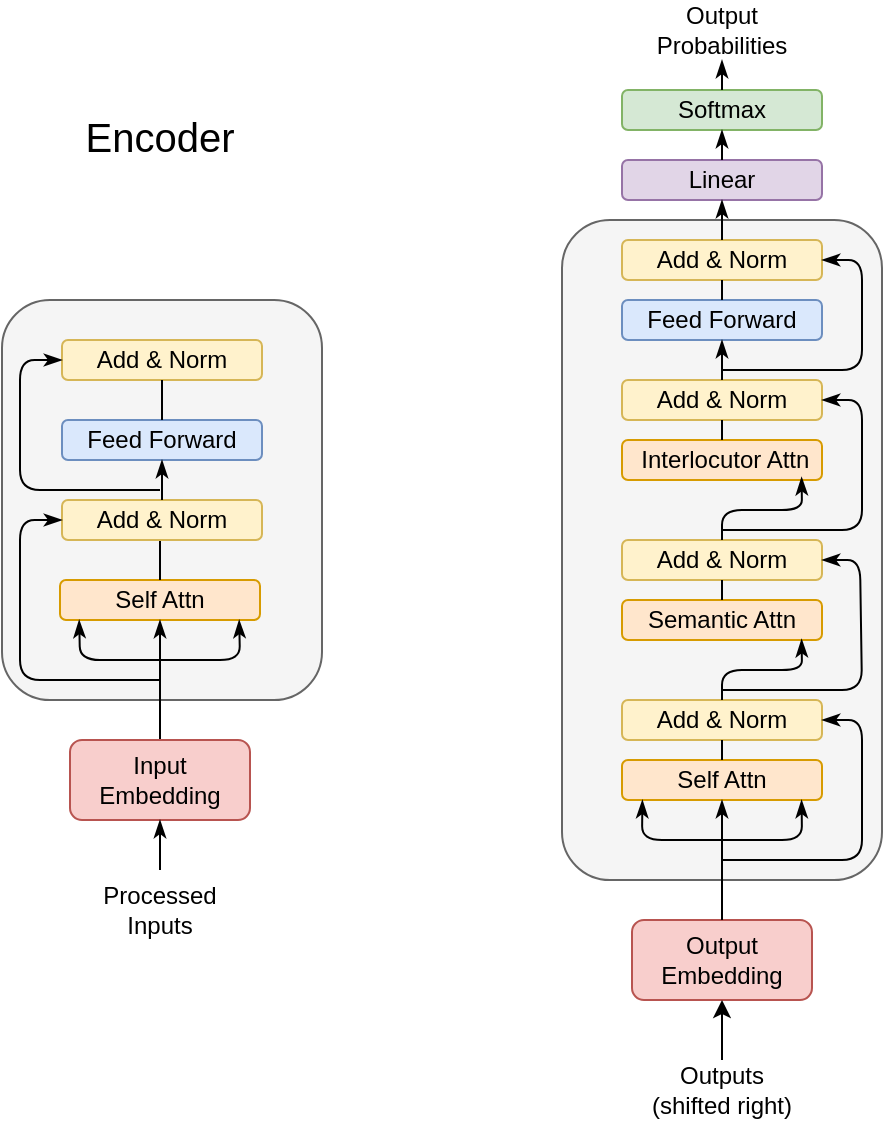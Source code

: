 <mxfile version="14.7.2" type="github">
  <diagram id="RaiZR4qj4PGcMzysrdy3" name="Page-1">
    <mxGraphModel dx="774" dy="567" grid="1" gridSize="1" guides="1" tooltips="1" connect="1" arrows="1" fold="1" page="1" pageScale="1" pageWidth="827" pageHeight="1169" math="0" shadow="0">
      <root>
        <mxCell id="0" />
        <mxCell id="1" parent="0" />
        <mxCell id="KWBslAcIxPre1BuBQln5-1" value="" style="rounded=1;whiteSpace=wrap;html=1;fillColor=#f5f5f5;strokeColor=#666666;fontColor=#333333;" vertex="1" parent="1">
          <mxGeometry x="80" y="250" width="160" height="200" as="geometry" />
        </mxCell>
        <mxCell id="KWBslAcIxPre1BuBQln5-2" value="Self Attn" style="rounded=1;whiteSpace=wrap;html=1;fillColor=#ffe6cc;strokeColor=#d79b00;" vertex="1" parent="1">
          <mxGeometry x="109" y="390" width="100" height="20" as="geometry" />
        </mxCell>
        <mxCell id="KWBslAcIxPre1BuBQln5-8" value="Feed Forward" style="rounded=1;whiteSpace=wrap;html=1;fillColor=#dae8fc;strokeColor=#6c8ebf;" vertex="1" parent="1">
          <mxGeometry x="110" y="310" width="100" height="20" as="geometry" />
        </mxCell>
        <mxCell id="KWBslAcIxPre1BuBQln5-9" value="Add &amp;amp; Norm" style="rounded=1;whiteSpace=wrap;html=1;fillColor=#fff2cc;strokeColor=#d6b656;" vertex="1" parent="1">
          <mxGeometry x="110" y="270" width="100" height="20" as="geometry" />
        </mxCell>
        <mxCell id="KWBslAcIxPre1BuBQln5-10" value="" style="endArrow=none;html=1;exitX=0.5;exitY=0;exitDx=0;exitDy=0;entryX=0.5;entryY=1;entryDx=0;entryDy=0;" edge="1" parent="1" source="KWBslAcIxPre1BuBQln5-2">
          <mxGeometry width="50" height="50" relative="1" as="geometry">
            <mxPoint x="309" y="320" as="sourcePoint" />
            <mxPoint x="159" y="370" as="targetPoint" />
          </mxGeometry>
        </mxCell>
        <mxCell id="KWBslAcIxPre1BuBQln5-12" value="" style="endArrow=none;html=1;exitX=0.5;exitY=0;exitDx=0;exitDy=0;entryX=0.5;entryY=1;entryDx=0;entryDy=0;" edge="1" parent="1" source="KWBslAcIxPre1BuBQln5-8" target="KWBslAcIxPre1BuBQln5-9">
          <mxGeometry width="50" height="50" relative="1" as="geometry">
            <mxPoint x="309" y="320" as="sourcePoint" />
            <mxPoint x="359" y="270" as="targetPoint" />
          </mxGeometry>
        </mxCell>
        <mxCell id="KWBslAcIxPre1BuBQln5-19" value="" style="endArrow=classicThin;html=1;strokeWidth=1;entryX=0.5;entryY=1;entryDx=0;entryDy=0;endFill=1;exitX=0.5;exitY=0;exitDx=0;exitDy=0;" edge="1" parent="1" source="KWBslAcIxPre1BuBQln5-38" target="KWBslAcIxPre1BuBQln5-2">
          <mxGeometry width="50" height="50" relative="1" as="geometry">
            <mxPoint x="159" y="460" as="sourcePoint" />
            <mxPoint x="361" y="294" as="targetPoint" />
          </mxGeometry>
        </mxCell>
        <mxCell id="KWBslAcIxPre1BuBQln5-38" value="Input Embedding" style="rounded=1;whiteSpace=wrap;html=1;fillColor=#f8cecc;strokeColor=#b85450;" vertex="1" parent="1">
          <mxGeometry x="114" y="470" width="90" height="40" as="geometry" />
        </mxCell>
        <mxCell id="KWBslAcIxPre1BuBQln5-41" value="" style="endArrow=classicThin;html=1;strokeWidth=1;entryX=0.5;entryY=1;entryDx=0;entryDy=0;endFill=1;" edge="1" parent="1" target="KWBslAcIxPre1BuBQln5-38">
          <mxGeometry width="50" height="50" relative="1" as="geometry">
            <mxPoint x="159" y="535" as="sourcePoint" />
            <mxPoint x="288" y="410" as="targetPoint" />
          </mxGeometry>
        </mxCell>
        <mxCell id="KWBslAcIxPre1BuBQln5-42" value="Processed Inputs" style="text;html=1;strokeColor=none;fillColor=none;align=center;verticalAlign=middle;whiteSpace=wrap;rounded=0;" vertex="1" parent="1">
          <mxGeometry x="119" y="540" width="80" height="30" as="geometry" />
        </mxCell>
        <mxCell id="KWBslAcIxPre1BuBQln5-43" value="Encoder" style="text;html=1;strokeColor=none;fillColor=none;align=center;verticalAlign=middle;whiteSpace=wrap;rounded=0;fontSize=20;" vertex="1" parent="1">
          <mxGeometry x="134" y="158" width="50" height="20" as="geometry" />
        </mxCell>
        <mxCell id="KWBslAcIxPre1BuBQln5-49" value="Add &amp;amp; Norm" style="rounded=1;whiteSpace=wrap;html=1;fillColor=#fff2cc;strokeColor=#d6b656;" vertex="1" parent="1">
          <mxGeometry x="110" y="350" width="100" height="20" as="geometry" />
        </mxCell>
        <mxCell id="KWBslAcIxPre1BuBQln5-67" value="" style="endArrow=classicThin;html=1;fontSize=12;strokeWidth=1;entryX=0.096;entryY=1;entryDx=0;entryDy=0;entryPerimeter=0;endFill=1;" edge="1" parent="1" target="KWBslAcIxPre1BuBQln5-2">
          <mxGeometry width="50" height="50" relative="1" as="geometry">
            <mxPoint x="159" y="430" as="sourcePoint" />
            <mxPoint x="331" y="394" as="targetPoint" />
            <Array as="points">
              <mxPoint x="119" y="430" />
            </Array>
          </mxGeometry>
        </mxCell>
        <mxCell id="KWBslAcIxPre1BuBQln5-68" value="" style="endArrow=classicThin;html=1;fontSize=12;strokeWidth=1;entryX=0.896;entryY=1;entryDx=0;entryDy=0;entryPerimeter=0;endFill=1;" edge="1" parent="1" target="KWBslAcIxPre1BuBQln5-2">
          <mxGeometry width="50" height="50" relative="1" as="geometry">
            <mxPoint x="159" y="430" as="sourcePoint" />
            <mxPoint x="331" y="394" as="targetPoint" />
            <Array as="points">
              <mxPoint x="199" y="430" />
            </Array>
          </mxGeometry>
        </mxCell>
        <mxCell id="KWBslAcIxPre1BuBQln5-69" value="" style="endArrow=classicThin;html=1;fontSize=12;strokeWidth=1;entryX=0;entryY=0.5;entryDx=0;entryDy=0;endFill=1;" edge="1" parent="1" target="KWBslAcIxPre1BuBQln5-49">
          <mxGeometry width="50" height="50" relative="1" as="geometry">
            <mxPoint x="159" y="440" as="sourcePoint" />
            <mxPoint x="331" y="394" as="targetPoint" />
            <Array as="points">
              <mxPoint x="89" y="440" />
              <mxPoint x="89" y="360" />
            </Array>
          </mxGeometry>
        </mxCell>
        <mxCell id="KWBslAcIxPre1BuBQln5-70" value="" style="endArrow=classicThin;html=1;fontSize=12;strokeWidth=1;entryX=0;entryY=0.5;entryDx=0;entryDy=0;endFill=1;" edge="1" parent="1" target="KWBslAcIxPre1BuBQln5-9">
          <mxGeometry width="50" height="50" relative="1" as="geometry">
            <mxPoint x="159" y="345" as="sourcePoint" />
            <mxPoint x="331" y="394" as="targetPoint" />
            <Array as="points">
              <mxPoint x="89" y="345" />
              <mxPoint x="89" y="280" />
            </Array>
          </mxGeometry>
        </mxCell>
        <mxCell id="KWBslAcIxPre1BuBQln5-71" value="" style="rounded=1;whiteSpace=wrap;html=1;fillColor=#f5f5f5;strokeColor=#666666;fontColor=#333333;" vertex="1" parent="1">
          <mxGeometry x="360" y="210" width="160" height="330" as="geometry" />
        </mxCell>
        <mxCell id="KWBslAcIxPre1BuBQln5-73" value="Self Attn" style="rounded=1;whiteSpace=wrap;html=1;fillColor=#ffe6cc;strokeColor=#d79b00;" vertex="1" parent="1">
          <mxGeometry x="390" y="480" width="100" height="20" as="geometry" />
        </mxCell>
        <mxCell id="KWBslAcIxPre1BuBQln5-75" value="Add &amp;amp; Norm" style="rounded=1;whiteSpace=wrap;html=1;fillColor=#fff2cc;strokeColor=#d6b656;" vertex="1" parent="1">
          <mxGeometry x="390" y="450" width="100" height="20" as="geometry" />
        </mxCell>
        <mxCell id="KWBslAcIxPre1BuBQln5-76" value="Semantic Attn" style="rounded=1;whiteSpace=wrap;html=1;fillColor=#ffe6cc;strokeColor=#d79b00;" vertex="1" parent="1">
          <mxGeometry x="390" y="400" width="100" height="20" as="geometry" />
        </mxCell>
        <mxCell id="KWBslAcIxPre1BuBQln5-77" value="Add &amp;amp; Norm" style="rounded=1;whiteSpace=wrap;html=1;fillColor=#fff2cc;strokeColor=#d6b656;" vertex="1" parent="1">
          <mxGeometry x="390" y="370" width="100" height="20" as="geometry" />
        </mxCell>
        <mxCell id="KWBslAcIxPre1BuBQln5-78" value="&amp;nbsp;Interlocutor Attn" style="rounded=1;whiteSpace=wrap;html=1;fillColor=#ffe6cc;strokeColor=#d79b00;" vertex="1" parent="1">
          <mxGeometry x="390" y="320" width="100" height="20" as="geometry" />
        </mxCell>
        <mxCell id="KWBslAcIxPre1BuBQln5-79" value="Add &amp;amp; Norm" style="rounded=1;whiteSpace=wrap;html=1;fillColor=#fff2cc;strokeColor=#d6b656;" vertex="1" parent="1">
          <mxGeometry x="390" y="290" width="100" height="20" as="geometry" />
        </mxCell>
        <mxCell id="KWBslAcIxPre1BuBQln5-80" value="Feed Forward" style="rounded=1;whiteSpace=wrap;html=1;fillColor=#dae8fc;strokeColor=#6c8ebf;" vertex="1" parent="1">
          <mxGeometry x="390" y="250" width="100" height="20" as="geometry" />
        </mxCell>
        <mxCell id="KWBslAcIxPre1BuBQln5-81" value="Add &amp;amp; Norm" style="rounded=1;whiteSpace=wrap;html=1;fillColor=#fff2cc;strokeColor=#d6b656;" vertex="1" parent="1">
          <mxGeometry x="390" y="220" width="100" height="20" as="geometry" />
        </mxCell>
        <mxCell id="KWBslAcIxPre1BuBQln5-82" value="" style="endArrow=none;html=1;fontSize=12;strokeWidth=1;exitX=0.5;exitY=0;exitDx=0;exitDy=0;entryX=0.5;entryY=1;entryDx=0;entryDy=0;" edge="1" parent="1" source="KWBslAcIxPre1BuBQln5-73" target="KWBslAcIxPre1BuBQln5-75">
          <mxGeometry width="50" height="50" relative="1" as="geometry">
            <mxPoint x="343" y="402" as="sourcePoint" />
            <mxPoint x="393" y="352" as="targetPoint" />
          </mxGeometry>
        </mxCell>
        <mxCell id="KWBslAcIxPre1BuBQln5-83" value="" style="endArrow=none;html=1;fontSize=12;strokeWidth=1;exitX=0.5;exitY=0;exitDx=0;exitDy=0;entryX=0.5;entryY=1;entryDx=0;entryDy=0;" edge="1" parent="1" source="KWBslAcIxPre1BuBQln5-76" target="KWBslAcIxPre1BuBQln5-77">
          <mxGeometry width="50" height="50" relative="1" as="geometry">
            <mxPoint x="343" y="402" as="sourcePoint" />
            <mxPoint x="393" y="352" as="targetPoint" />
          </mxGeometry>
        </mxCell>
        <mxCell id="KWBslAcIxPre1BuBQln5-84" value="" style="endArrow=none;html=1;fontSize=12;strokeWidth=1;exitX=0.5;exitY=0;exitDx=0;exitDy=0;entryX=0.5;entryY=1;entryDx=0;entryDy=0;" edge="1" parent="1" source="KWBslAcIxPre1BuBQln5-78" target="KWBslAcIxPre1BuBQln5-79">
          <mxGeometry width="50" height="50" relative="1" as="geometry">
            <mxPoint x="343" y="402" as="sourcePoint" />
            <mxPoint x="393" y="352" as="targetPoint" />
          </mxGeometry>
        </mxCell>
        <mxCell id="KWBslAcIxPre1BuBQln5-85" value="" style="endArrow=none;html=1;fontSize=12;strokeWidth=1;exitX=0.5;exitY=0;exitDx=0;exitDy=0;entryX=0.5;entryY=1;entryDx=0;entryDy=0;" edge="1" parent="1" source="KWBslAcIxPre1BuBQln5-80" target="KWBslAcIxPre1BuBQln5-81">
          <mxGeometry width="50" height="50" relative="1" as="geometry">
            <mxPoint x="343" y="402" as="sourcePoint" />
            <mxPoint x="393" y="352" as="targetPoint" />
          </mxGeometry>
        </mxCell>
        <mxCell id="KWBslAcIxPre1BuBQln5-87" value="" style="endArrow=classicThin;html=1;fontSize=12;strokeWidth=1;exitX=0.5;exitY=0;exitDx=0;exitDy=0;entryX=0.898;entryY=0.93;entryDx=0;entryDy=0;endFill=1;entryPerimeter=0;" edge="1" parent="1" source="KWBslAcIxPre1BuBQln5-77" target="KWBslAcIxPre1BuBQln5-78">
          <mxGeometry width="50" height="50" relative="1" as="geometry">
            <mxPoint x="343" y="402" as="sourcePoint" />
            <mxPoint x="393" y="352" as="targetPoint" />
            <Array as="points">
              <mxPoint x="440" y="355" />
              <mxPoint x="480" y="355" />
            </Array>
          </mxGeometry>
        </mxCell>
        <mxCell id="KWBslAcIxPre1BuBQln5-88" value="" style="endArrow=classicThin;html=1;fontSize=12;strokeWidth=1;exitX=0.5;exitY=0;exitDx=0;exitDy=0;entryX=0.5;entryY=1;entryDx=0;entryDy=0;endFill=1;" edge="1" parent="1" source="KWBslAcIxPre1BuBQln5-79" target="KWBslAcIxPre1BuBQln5-80">
          <mxGeometry width="50" height="50" relative="1" as="geometry">
            <mxPoint x="343" y="402" as="sourcePoint" />
            <mxPoint x="393" y="352" as="targetPoint" />
          </mxGeometry>
        </mxCell>
        <mxCell id="KWBslAcIxPre1BuBQln5-89" value="Output Embedding" style="rounded=1;whiteSpace=wrap;html=1;fillColor=#f8cecc;strokeColor=#b85450;" vertex="1" parent="1">
          <mxGeometry x="395" y="560" width="90" height="40" as="geometry" />
        </mxCell>
        <mxCell id="KWBslAcIxPre1BuBQln5-92" value="Outputs (shifted right)" style="text;html=1;strokeColor=none;fillColor=none;align=center;verticalAlign=middle;whiteSpace=wrap;rounded=0;" vertex="1" parent="1">
          <mxGeometry x="400" y="630" width="80" height="30" as="geometry" />
        </mxCell>
        <mxCell id="KWBslAcIxPre1BuBQln5-93" value="" style="endArrow=classic;html=1;fontSize=12;strokeWidth=1;exitX=0.5;exitY=0;exitDx=0;exitDy=0;entryX=0.5;entryY=1;entryDx=0;entryDy=0;" edge="1" parent="1" source="KWBslAcIxPre1BuBQln5-92" target="KWBslAcIxPre1BuBQln5-89">
          <mxGeometry width="50" height="50" relative="1" as="geometry">
            <mxPoint x="343" y="534" as="sourcePoint" />
            <mxPoint x="393" y="484" as="targetPoint" />
          </mxGeometry>
        </mxCell>
        <mxCell id="KWBslAcIxPre1BuBQln5-94" value="" style="endArrow=classicThin;html=1;fontSize=12;strokeWidth=1;exitX=0.5;exitY=0;exitDx=0;exitDy=0;entryX=0.5;entryY=1;entryDx=0;entryDy=0;endFill=1;" edge="1" parent="1" source="KWBslAcIxPre1BuBQln5-89" target="KWBslAcIxPre1BuBQln5-73">
          <mxGeometry width="50" height="50" relative="1" as="geometry">
            <mxPoint x="343" y="534" as="sourcePoint" />
            <mxPoint x="393" y="484" as="targetPoint" />
          </mxGeometry>
        </mxCell>
        <mxCell id="KWBslAcIxPre1BuBQln5-97" value="" style="endArrow=classicThin;html=1;fontSize=12;strokeWidth=1;entryX=0.102;entryY=1;entryDx=0;entryDy=0;entryPerimeter=0;endFill=1;" edge="1" parent="1" target="KWBslAcIxPre1BuBQln5-73">
          <mxGeometry width="50" height="50" relative="1" as="geometry">
            <mxPoint x="440" y="520" as="sourcePoint" />
            <mxPoint x="393" y="530" as="targetPoint" />
            <Array as="points">
              <mxPoint x="400" y="520" />
            </Array>
          </mxGeometry>
        </mxCell>
        <mxCell id="KWBslAcIxPre1BuBQln5-99" value="" style="endArrow=classicThin;html=1;fontSize=12;strokeWidth=1;entryX=0.898;entryY=1;entryDx=0;entryDy=0;entryPerimeter=0;endFill=1;" edge="1" parent="1" target="KWBslAcIxPre1BuBQln5-73">
          <mxGeometry width="50" height="50" relative="1" as="geometry">
            <mxPoint x="440" y="520" as="sourcePoint" />
            <mxPoint x="363" y="426" as="targetPoint" />
            <Array as="points">
              <mxPoint x="480" y="520" />
            </Array>
          </mxGeometry>
        </mxCell>
        <mxCell id="KWBslAcIxPre1BuBQln5-100" value="" style="endArrow=classicThin;html=1;fontSize=12;strokeWidth=1;entryX=1;entryY=0.5;entryDx=0;entryDy=0;endFill=1;" edge="1" parent="1" target="KWBslAcIxPre1BuBQln5-75">
          <mxGeometry width="50" height="50" relative="1" as="geometry">
            <mxPoint x="440" y="530" as="sourcePoint" />
            <mxPoint x="363" y="416" as="targetPoint" />
            <Array as="points">
              <mxPoint x="510" y="530" />
              <mxPoint x="510" y="460" />
            </Array>
          </mxGeometry>
        </mxCell>
        <mxCell id="KWBslAcIxPre1BuBQln5-103" value="" style="endArrow=classicThin;html=1;fontSize=12;strokeWidth=1;exitX=0.5;exitY=0;exitDx=0;exitDy=0;entryX=0.898;entryY=0.98;entryDx=0;entryDy=0;entryPerimeter=0;endFill=1;" edge="1" parent="1" source="KWBslAcIxPre1BuBQln5-75" target="KWBslAcIxPre1BuBQln5-76">
          <mxGeometry width="50" height="50" relative="1" as="geometry">
            <mxPoint x="313" y="466" as="sourcePoint" />
            <mxPoint x="363" y="416" as="targetPoint" />
            <Array as="points">
              <mxPoint x="440" y="435" />
              <mxPoint x="480" y="435" />
            </Array>
          </mxGeometry>
        </mxCell>
        <mxCell id="KWBslAcIxPre1BuBQln5-105" value="" style="endArrow=classicThin;html=1;fontSize=12;strokeWidth=1;entryX=1;entryY=0.5;entryDx=0;entryDy=0;endFill=1;" edge="1" parent="1" target="KWBslAcIxPre1BuBQln5-77">
          <mxGeometry width="50" height="50" relative="1" as="geometry">
            <mxPoint x="440" y="445" as="sourcePoint" />
            <mxPoint x="363" y="376" as="targetPoint" />
            <Array as="points">
              <mxPoint x="510" y="445" />
              <mxPoint x="509" y="380" />
            </Array>
          </mxGeometry>
        </mxCell>
        <mxCell id="KWBslAcIxPre1BuBQln5-107" value="" style="endArrow=classicThin;html=1;fontSize=12;strokeWidth=1;entryX=1;entryY=0.5;entryDx=0;entryDy=0;endFill=1;" edge="1" parent="1" target="KWBslAcIxPre1BuBQln5-79">
          <mxGeometry width="50" height="50" relative="1" as="geometry">
            <mxPoint x="440" y="365" as="sourcePoint" />
            <mxPoint x="327" y="377" as="targetPoint" />
            <Array as="points">
              <mxPoint x="510" y="365" />
              <mxPoint x="510" y="300" />
            </Array>
          </mxGeometry>
        </mxCell>
        <mxCell id="KWBslAcIxPre1BuBQln5-108" value="" style="endArrow=classicThin;html=1;fontSize=12;strokeWidth=1;entryX=1;entryY=0.5;entryDx=0;entryDy=0;endFill=1;" edge="1" parent="1" target="KWBslAcIxPre1BuBQln5-81">
          <mxGeometry width="50" height="50" relative="1" as="geometry">
            <mxPoint x="440" y="285" as="sourcePoint" />
            <mxPoint x="327" y="381" as="targetPoint" />
            <Array as="points">
              <mxPoint x="510" y="285" />
              <mxPoint x="510" y="230" />
            </Array>
          </mxGeometry>
        </mxCell>
        <mxCell id="KWBslAcIxPre1BuBQln5-109" value="Linear" style="rounded=1;whiteSpace=wrap;html=1;fillColor=#e1d5e7;strokeColor=#9673a6;" vertex="1" parent="1">
          <mxGeometry x="390" y="180" width="100" height="20" as="geometry" />
        </mxCell>
        <mxCell id="KWBslAcIxPre1BuBQln5-110" value="" style="endArrow=classicThin;html=1;fontSize=12;strokeWidth=1;exitX=0.5;exitY=0;exitDx=0;exitDy=0;entryX=0.5;entryY=1;entryDx=0;entryDy=0;endFill=1;" edge="1" parent="1" source="KWBslAcIxPre1BuBQln5-81" target="KWBslAcIxPre1BuBQln5-109">
          <mxGeometry width="50" height="50" relative="1" as="geometry">
            <mxPoint x="196" y="435" as="sourcePoint" />
            <mxPoint x="246" y="385" as="targetPoint" />
          </mxGeometry>
        </mxCell>
        <mxCell id="KWBslAcIxPre1BuBQln5-111" value="Softmax" style="rounded=1;whiteSpace=wrap;html=1;fillColor=#d5e8d4;strokeColor=#82b366;" vertex="1" parent="1">
          <mxGeometry x="390" y="145" width="100" height="20" as="geometry" />
        </mxCell>
        <mxCell id="KWBslAcIxPre1BuBQln5-112" value="" style="endArrow=classicThin;html=1;fontSize=12;strokeWidth=1;exitX=0.5;exitY=0;exitDx=0;exitDy=0;entryX=0.5;entryY=1;entryDx=0;entryDy=0;endFill=1;" edge="1" parent="1" source="KWBslAcIxPre1BuBQln5-109" target="KWBslAcIxPre1BuBQln5-111">
          <mxGeometry width="50" height="50" relative="1" as="geometry">
            <mxPoint x="196" y="412" as="sourcePoint" />
            <mxPoint x="246" y="362" as="targetPoint" />
          </mxGeometry>
        </mxCell>
        <mxCell id="KWBslAcIxPre1BuBQln5-115" value="Output Probabilities" style="text;html=1;strokeColor=none;fillColor=none;align=center;verticalAlign=middle;whiteSpace=wrap;rounded=0;fontSize=12;" vertex="1" parent="1">
          <mxGeometry x="400" y="100" width="80" height="30" as="geometry" />
        </mxCell>
        <mxCell id="KWBslAcIxPre1BuBQln5-118" value="" style="endArrow=classicThin;html=1;fontSize=12;strokeWidth=1;exitX=0.5;exitY=0;exitDx=0;exitDy=0;entryX=0.5;entryY=1;entryDx=0;entryDy=0;endFill=1;" edge="1" parent="1" source="KWBslAcIxPre1BuBQln5-111" target="KWBslAcIxPre1BuBQln5-115">
          <mxGeometry width="50" height="50" relative="1" as="geometry">
            <mxPoint x="260" y="319" as="sourcePoint" />
            <mxPoint x="310" y="269" as="targetPoint" />
          </mxGeometry>
        </mxCell>
        <mxCell id="KWBslAcIxPre1BuBQln5-120" value="" style="endArrow=classicThin;html=1;fontSize=12;strokeWidth=1;exitX=0.5;exitY=0;exitDx=0;exitDy=0;entryX=0.5;entryY=1;entryDx=0;entryDy=0;endFill=1;" edge="1" parent="1" source="KWBslAcIxPre1BuBQln5-49" target="KWBslAcIxPre1BuBQln5-8">
          <mxGeometry width="50" height="50" relative="1" as="geometry">
            <mxPoint x="294" y="526" as="sourcePoint" />
            <mxPoint x="344" y="476" as="targetPoint" />
          </mxGeometry>
        </mxCell>
      </root>
    </mxGraphModel>
  </diagram>
</mxfile>
